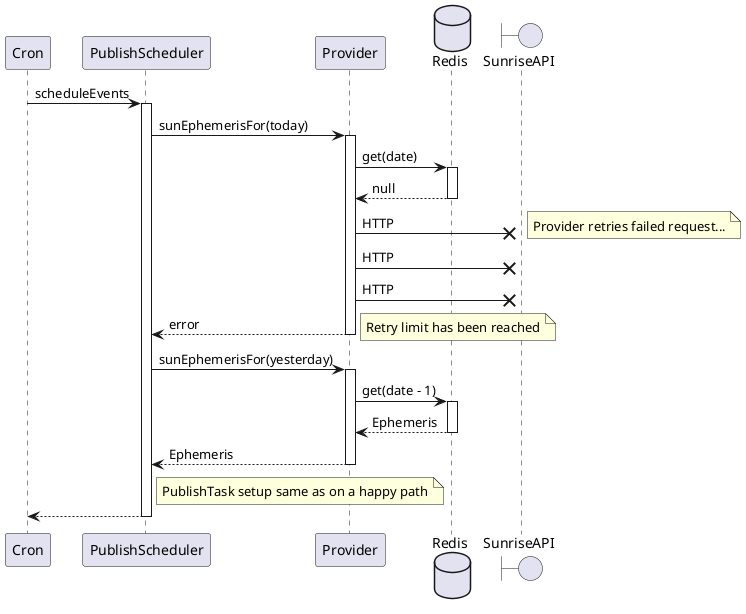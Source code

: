 @startuml

Cron -> PublishScheduler : scheduleEvents
activate PublishScheduler
PublishScheduler -> Provider : sunEphemerisFor(today)
activate Provider
database Redis
Provider -> Redis : get(date)
activate Redis
Provider <-- Redis : null
deactivate Redis
boundary SunriseAPI
Provider ->x SunriseAPI : HTTP
note right: Provider retries failed request...
Provider ->x SunriseAPI : HTTP
Provider ->x SunriseAPI : HTTP
PublishScheduler <-- Provider : error
note right: Retry limit has been reached
deactivate Provider

PublishScheduler -> Provider : sunEphemerisFor(yesterday)
activate Provider
Provider -> Redis : get(date - 1)
activate Redis
Provider <-- Redis : Ephemeris
deactivate Redis
PublishScheduler <-- Provider : Ephemeris
deactivate Provider

note right of PublishScheduler: PublishTask setup same as on a happy path

Cron <-- PublishScheduler
deactivate PublishScheduler

@enduml


